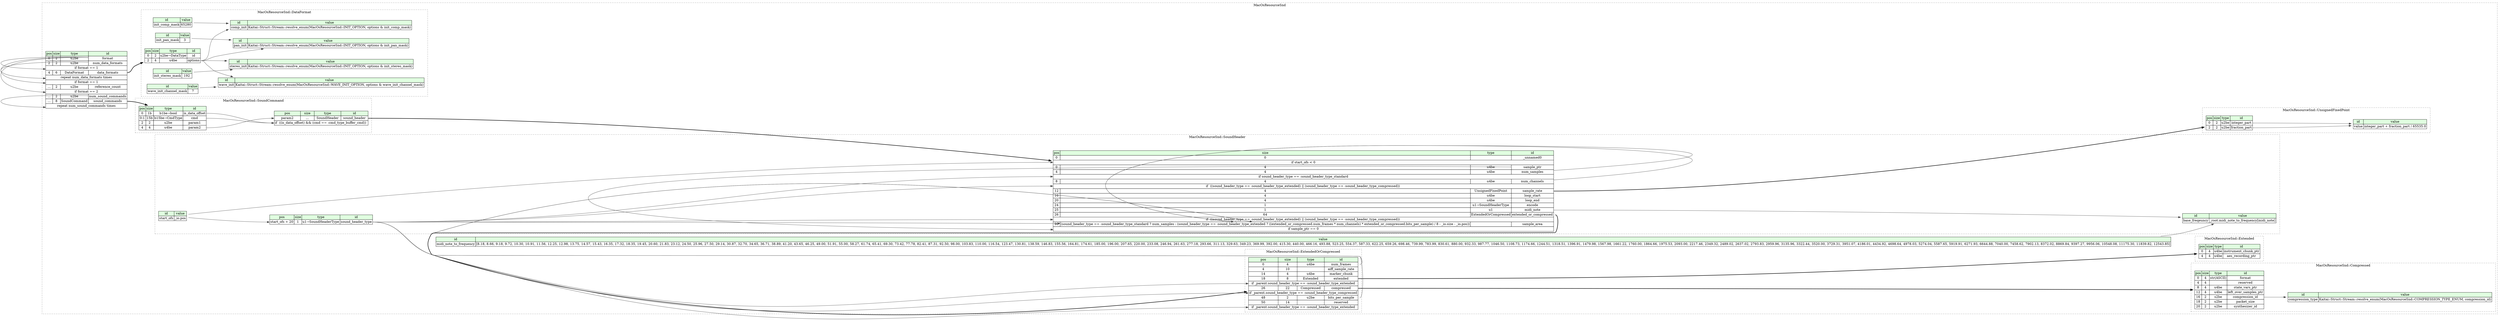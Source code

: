 digraph {
	rankdir=LR;
	node [shape=plaintext];
	subgraph cluster__mac_os_resource_snd {
		label="MacOsResourceSnd";
		graph[style=dotted];

		mac_os_resource_snd__seq [label=<<TABLE BORDER="0" CELLBORDER="1" CELLSPACING="0">
			<TR><TD BGCOLOR="#E0FFE0">pos</TD><TD BGCOLOR="#E0FFE0">size</TD><TD BGCOLOR="#E0FFE0">type</TD><TD BGCOLOR="#E0FFE0">id</TD></TR>
			<TR><TD PORT="format_pos">0</TD><TD PORT="format_size">2</TD><TD>u2be</TD><TD PORT="format_type">format</TD></TR>
			<TR><TD PORT="num_data_formats_pos">2</TD><TD PORT="num_data_formats_size">2</TD><TD>u2be</TD><TD PORT="num_data_formats_type">num_data_formats</TD></TR>
			<TR><TD COLSPAN="4" PORT="num_data_formats__if">if format == 1</TD></TR>
			<TR><TD PORT="data_formats_pos">4</TD><TD PORT="data_formats_size">6</TD><TD>DataFormat</TD><TD PORT="data_formats_type">data_formats</TD></TR>
			<TR><TD COLSPAN="4" PORT="data_formats__repeat">repeat num_data_formats times</TD></TR>
			<TR><TD COLSPAN="4" PORT="data_formats__if">if format == 1</TD></TR>
			<TR><TD PORT="reference_count_pos">...</TD><TD PORT="reference_count_size">2</TD><TD>u2be</TD><TD PORT="reference_count_type">reference_count</TD></TR>
			<TR><TD COLSPAN="4" PORT="reference_count__if">if format == 2</TD></TR>
			<TR><TD PORT="num_sound_commands_pos">...</TD><TD PORT="num_sound_commands_size">2</TD><TD>u2be</TD><TD PORT="num_sound_commands_type">num_sound_commands</TD></TR>
			<TR><TD PORT="sound_commands_pos">...</TD><TD PORT="sound_commands_size">8</TD><TD>SoundCommand</TD><TD PORT="sound_commands_type">sound_commands</TD></TR>
			<TR><TD COLSPAN="4" PORT="sound_commands__repeat">repeat num_sound_commands times</TD></TR>
		</TABLE>>];
		mac_os_resource_snd__inst__midi_note_to_frequency [label=<<TABLE BORDER="0" CELLBORDER="1" CELLSPACING="0">
			<TR><TD BGCOLOR="#E0FFE0">id</TD><TD BGCOLOR="#E0FFE0">value</TD></TR>
			<TR><TD>midi_note_to_frequency</TD><TD>[8.18, 8.66, 9.18, 9.72, 10.30, 10.91, 11.56, 12.25, 12.98, 13.75, 14.57, 15.43, 16.35, 17.32, 18.35, 19.45, 20.60, 21.83, 23.12, 24.50, 25.96, 27.50, 29.14, 30.87, 32.70, 34.65, 36.71, 38.89, 41.20, 43.65, 46.25, 49.00, 51.91, 55.00, 58.27, 61.74, 65.41, 69.30, 73.42, 77.78, 82.41, 87.31, 92.50, 98.00, 103.83, 110.00, 116.54, 123.47, 130.81, 138.59, 146.83, 155.56, 164.81, 174.61, 185.00, 196.00, 207.65, 220.00, 233.08, 246.94, 261.63, 277.18, 293.66, 311.13, 329.63, 349.23, 369.99, 392.00, 415.30, 440.00, 466.16, 493.88, 523.25, 554.37, 587.33, 622.25, 659.26, 698.46, 739.99, 783.99, 830.61, 880.00, 932.33, 987.77, 1046.50, 1108.73, 1174.66, 1244.51, 1318.51, 1396.91, 1479.98, 1567.98, 1661.22, 1760.00, 1864.66, 1975.53, 2093.00, 2217.46, 2349.32, 2489.02, 2637.02, 2793.83, 2959.96, 3135.96, 3322.44, 3520.00, 3729.31, 3951.07, 4186.01, 4434.92, 4698.64, 4978.03, 5274.04, 5587.65, 5919.91, 6271.93, 6644.88, 7040.00, 7458.62, 7902.13, 8372.02, 8869.84, 9397.27, 9956.06, 10548.08, 11175.30, 11839.82, 12543.85]</TD></TR>
		</TABLE>>];
		subgraph cluster__compressed {
			label="MacOsResourceSnd::Compressed";
			graph[style=dotted];

			compressed__seq [label=<<TABLE BORDER="0" CELLBORDER="1" CELLSPACING="0">
				<TR><TD BGCOLOR="#E0FFE0">pos</TD><TD BGCOLOR="#E0FFE0">size</TD><TD BGCOLOR="#E0FFE0">type</TD><TD BGCOLOR="#E0FFE0">id</TD></TR>
				<TR><TD PORT="format_pos">0</TD><TD PORT="format_size">4</TD><TD>str(ASCII)</TD><TD PORT="format_type">format</TD></TR>
				<TR><TD PORT="reserved_pos">4</TD><TD PORT="reserved_size">4</TD><TD></TD><TD PORT="reserved_type">reserved</TD></TR>
				<TR><TD PORT="state_vars_ptr_pos">8</TD><TD PORT="state_vars_ptr_size">4</TD><TD>u4be</TD><TD PORT="state_vars_ptr_type">state_vars_ptr</TD></TR>
				<TR><TD PORT="left_over_samples_ptr_pos">12</TD><TD PORT="left_over_samples_ptr_size">4</TD><TD>u4be</TD><TD PORT="left_over_samples_ptr_type">left_over_samples_ptr</TD></TR>
				<TR><TD PORT="compression_id_pos">16</TD><TD PORT="compression_id_size">2</TD><TD>s2be</TD><TD PORT="compression_id_type">compression_id</TD></TR>
				<TR><TD PORT="packet_size_pos">18</TD><TD PORT="packet_size_size">2</TD><TD>u2be</TD><TD PORT="packet_size_type">packet_size</TD></TR>
				<TR><TD PORT="synthesizer_id_pos">20</TD><TD PORT="synthesizer_id_size">2</TD><TD>u2be</TD><TD PORT="synthesizer_id_type">synthesizer_id</TD></TR>
			</TABLE>>];
			compressed__inst__compression_type [label=<<TABLE BORDER="0" CELLBORDER="1" CELLSPACING="0">
				<TR><TD BGCOLOR="#E0FFE0">id</TD><TD BGCOLOR="#E0FFE0">value</TD></TR>
				<TR><TD>compression_type</TD><TD>Kaitai::Struct::Stream::resolve_enum(MacOsResourceSnd::COMPRESSION_TYPE_ENUM, compression_id)</TD></TR>
			</TABLE>>];
		}
		subgraph cluster__data_format {
			label="MacOsResourceSnd::DataFormat";
			graph[style=dotted];

			data_format__seq [label=<<TABLE BORDER="0" CELLBORDER="1" CELLSPACING="0">
				<TR><TD BGCOLOR="#E0FFE0">pos</TD><TD BGCOLOR="#E0FFE0">size</TD><TD BGCOLOR="#E0FFE0">type</TD><TD BGCOLOR="#E0FFE0">id</TD></TR>
				<TR><TD PORT="id_pos">0</TD><TD PORT="id_size">2</TD><TD>u2be→DataType</TD><TD PORT="id_type">id</TD></TR>
				<TR><TD PORT="options_pos">2</TD><TD PORT="options_size">4</TD><TD>u4be</TD><TD PORT="options_type">options</TD></TR>
			</TABLE>>];
			data_format__inst__comp_init [label=<<TABLE BORDER="0" CELLBORDER="1" CELLSPACING="0">
				<TR><TD BGCOLOR="#E0FFE0">id</TD><TD BGCOLOR="#E0FFE0">value</TD></TR>
				<TR><TD>comp_init</TD><TD>Kaitai::Struct::Stream::resolve_enum(MacOsResourceSnd::INIT_OPTION, options &amp; init_comp_mask)</TD></TR>
			</TABLE>>];
			data_format__inst__init_comp_mask [label=<<TABLE BORDER="0" CELLBORDER="1" CELLSPACING="0">
				<TR><TD BGCOLOR="#E0FFE0">id</TD><TD BGCOLOR="#E0FFE0">value</TD></TR>
				<TR><TD>init_comp_mask</TD><TD>65280</TD></TR>
			</TABLE>>];
			data_format__inst__init_pan_mask [label=<<TABLE BORDER="0" CELLBORDER="1" CELLSPACING="0">
				<TR><TD BGCOLOR="#E0FFE0">id</TD><TD BGCOLOR="#E0FFE0">value</TD></TR>
				<TR><TD>init_pan_mask</TD><TD>3</TD></TR>
			</TABLE>>];
			data_format__inst__init_stereo_mask [label=<<TABLE BORDER="0" CELLBORDER="1" CELLSPACING="0">
				<TR><TD BGCOLOR="#E0FFE0">id</TD><TD BGCOLOR="#E0FFE0">value</TD></TR>
				<TR><TD>init_stereo_mask</TD><TD>192</TD></TR>
			</TABLE>>];
			data_format__inst__pan_init [label=<<TABLE BORDER="0" CELLBORDER="1" CELLSPACING="0">
				<TR><TD BGCOLOR="#E0FFE0">id</TD><TD BGCOLOR="#E0FFE0">value</TD></TR>
				<TR><TD>pan_init</TD><TD>Kaitai::Struct::Stream::resolve_enum(MacOsResourceSnd::INIT_OPTION, options &amp; init_pan_mask)</TD></TR>
			</TABLE>>];
			data_format__inst__stereo_init [label=<<TABLE BORDER="0" CELLBORDER="1" CELLSPACING="0">
				<TR><TD BGCOLOR="#E0FFE0">id</TD><TD BGCOLOR="#E0FFE0">value</TD></TR>
				<TR><TD>stereo_init</TD><TD>Kaitai::Struct::Stream::resolve_enum(MacOsResourceSnd::INIT_OPTION, options &amp; init_stereo_mask)</TD></TR>
			</TABLE>>];
			data_format__inst__wave_init [label=<<TABLE BORDER="0" CELLBORDER="1" CELLSPACING="0">
				<TR><TD BGCOLOR="#E0FFE0">id</TD><TD BGCOLOR="#E0FFE0">value</TD></TR>
				<TR><TD>wave_init</TD><TD>Kaitai::Struct::Stream::resolve_enum(MacOsResourceSnd::WAVE_INIT_OPTION, options &amp; wave_init_channel_mask)</TD></TR>
			</TABLE>>];
			data_format__inst__wave_init_channel_mask [label=<<TABLE BORDER="0" CELLBORDER="1" CELLSPACING="0">
				<TR><TD BGCOLOR="#E0FFE0">id</TD><TD BGCOLOR="#E0FFE0">value</TD></TR>
				<TR><TD>wave_init_channel_mask</TD><TD>7</TD></TR>
			</TABLE>>];
		}
		subgraph cluster__extended {
			label="MacOsResourceSnd::Extended";
			graph[style=dotted];

			extended__seq [label=<<TABLE BORDER="0" CELLBORDER="1" CELLSPACING="0">
				<TR><TD BGCOLOR="#E0FFE0">pos</TD><TD BGCOLOR="#E0FFE0">size</TD><TD BGCOLOR="#E0FFE0">type</TD><TD BGCOLOR="#E0FFE0">id</TD></TR>
				<TR><TD PORT="instrument_chunk_ptr_pos">0</TD><TD PORT="instrument_chunk_ptr_size">4</TD><TD>u4be</TD><TD PORT="instrument_chunk_ptr_type">instrument_chunk_ptr</TD></TR>
				<TR><TD PORT="aes_recording_ptr_pos">4</TD><TD PORT="aes_recording_ptr_size">4</TD><TD>u4be</TD><TD PORT="aes_recording_ptr_type">aes_recording_ptr</TD></TR>
			</TABLE>>];
		}
		subgraph cluster__extended_or_compressed {
			label="MacOsResourceSnd::ExtendedOrCompressed";
			graph[style=dotted];

			extended_or_compressed__seq [label=<<TABLE BORDER="0" CELLBORDER="1" CELLSPACING="0">
				<TR><TD BGCOLOR="#E0FFE0">pos</TD><TD BGCOLOR="#E0FFE0">size</TD><TD BGCOLOR="#E0FFE0">type</TD><TD BGCOLOR="#E0FFE0">id</TD></TR>
				<TR><TD PORT="num_frames_pos">0</TD><TD PORT="num_frames_size">4</TD><TD>u4be</TD><TD PORT="num_frames_type">num_frames</TD></TR>
				<TR><TD PORT="aiff_sample_rate_pos">4</TD><TD PORT="aiff_sample_rate_size">10</TD><TD></TD><TD PORT="aiff_sample_rate_type">aiff_sample_rate</TD></TR>
				<TR><TD PORT="marker_chunk_pos">14</TD><TD PORT="marker_chunk_size">4</TD><TD>u4be</TD><TD PORT="marker_chunk_type">marker_chunk</TD></TR>
				<TR><TD PORT="extended_pos">18</TD><TD PORT="extended_size">8</TD><TD>Extended</TD><TD PORT="extended_type">extended</TD></TR>
				<TR><TD COLSPAN="4" PORT="extended__if">if _parent.sound_header_type == :sound_header_type_extended</TD></TR>
				<TR><TD PORT="compressed_pos">26</TD><TD PORT="compressed_size">22</TD><TD>Compressed</TD><TD PORT="compressed_type">compressed</TD></TR>
				<TR><TD COLSPAN="4" PORT="compressed__if">if _parent.sound_header_type == :sound_header_type_compressed</TD></TR>
				<TR><TD PORT="bits_per_sample_pos">48</TD><TD PORT="bits_per_sample_size">2</TD><TD>u2be</TD><TD PORT="bits_per_sample_type">bits_per_sample</TD></TR>
				<TR><TD PORT="reserved_pos">50</TD><TD PORT="reserved_size">14</TD><TD></TD><TD PORT="reserved_type">reserved</TD></TR>
				<TR><TD COLSPAN="4" PORT="reserved__if">if _parent.sound_header_type == :sound_header_type_extended</TD></TR>
			</TABLE>>];
		}
		subgraph cluster__sound_command {
			label="MacOsResourceSnd::SoundCommand";
			graph[style=dotted];

			sound_command__seq [label=<<TABLE BORDER="0" CELLBORDER="1" CELLSPACING="0">
				<TR><TD BGCOLOR="#E0FFE0">pos</TD><TD BGCOLOR="#E0FFE0">size</TD><TD BGCOLOR="#E0FFE0">type</TD><TD BGCOLOR="#E0FFE0">id</TD></TR>
				<TR><TD PORT="is_data_offset_pos">0</TD><TD PORT="is_data_offset_size">1b</TD><TD>b1be→bool</TD><TD PORT="is_data_offset_type">is_data_offset</TD></TR>
				<TR><TD PORT="cmd_pos">0:1</TD><TD PORT="cmd_size">15b</TD><TD>b15be→CmdType</TD><TD PORT="cmd_type">cmd</TD></TR>
				<TR><TD PORT="param1_pos">2</TD><TD PORT="param1_size">2</TD><TD>u2be</TD><TD PORT="param1_type">param1</TD></TR>
				<TR><TD PORT="param2_pos">4</TD><TD PORT="param2_size">4</TD><TD>u4be</TD><TD PORT="param2_type">param2</TD></TR>
			</TABLE>>];
			sound_command__inst__sound_header [label=<<TABLE BORDER="0" CELLBORDER="1" CELLSPACING="0">
				<TR><TD BGCOLOR="#E0FFE0">pos</TD><TD BGCOLOR="#E0FFE0">size</TD><TD BGCOLOR="#E0FFE0">type</TD><TD BGCOLOR="#E0FFE0">id</TD></TR>
				<TR><TD PORT="sound_header_pos">param2</TD><TD PORT="sound_header_size">...</TD><TD>SoundHeader</TD><TD PORT="sound_header_type">sound_header</TD></TR>
				<TR><TD COLSPAN="4" PORT="sound_header__if">if  ((is_data_offset) &amp;&amp; (cmd == :cmd_type_buffer_cmd)) </TD></TR>
			</TABLE>>];
		}
		subgraph cluster__sound_header {
			label="MacOsResourceSnd::SoundHeader";
			graph[style=dotted];

			sound_header__seq [label=<<TABLE BORDER="0" CELLBORDER="1" CELLSPACING="0">
				<TR><TD BGCOLOR="#E0FFE0">pos</TD><TD BGCOLOR="#E0FFE0">size</TD><TD BGCOLOR="#E0FFE0">type</TD><TD BGCOLOR="#E0FFE0">id</TD></TR>
				<TR><TD PORT="_unnamed0_pos">0</TD><TD PORT="_unnamed0_size">0</TD><TD></TD><TD PORT="_unnamed0_type">_unnamed0</TD></TR>
				<TR><TD COLSPAN="4" PORT="_unnamed0__if">if start_ofs &lt; 0</TD></TR>
				<TR><TD PORT="sample_ptr_pos">0</TD><TD PORT="sample_ptr_size">4</TD><TD>u4be</TD><TD PORT="sample_ptr_type">sample_ptr</TD></TR>
				<TR><TD PORT="num_samples_pos">4</TD><TD PORT="num_samples_size">4</TD><TD>u4be</TD><TD PORT="num_samples_type">num_samples</TD></TR>
				<TR><TD COLSPAN="4" PORT="num_samples__if">if sound_header_type == :sound_header_type_standard</TD></TR>
				<TR><TD PORT="num_channels_pos">8</TD><TD PORT="num_channels_size">4</TD><TD>u4be</TD><TD PORT="num_channels_type">num_channels</TD></TR>
				<TR><TD COLSPAN="4" PORT="num_channels__if">if  ((sound_header_type == :sound_header_type_extended) || (sound_header_type == :sound_header_type_compressed)) </TD></TR>
				<TR><TD PORT="sample_rate_pos">12</TD><TD PORT="sample_rate_size">4</TD><TD>UnsignedFixedPoint</TD><TD PORT="sample_rate_type">sample_rate</TD></TR>
				<TR><TD PORT="loop_start_pos">16</TD><TD PORT="loop_start_size">4</TD><TD>u4be</TD><TD PORT="loop_start_type">loop_start</TD></TR>
				<TR><TD PORT="loop_end_pos">20</TD><TD PORT="loop_end_size">4</TD><TD>u4be</TD><TD PORT="loop_end_type">loop_end</TD></TR>
				<TR><TD PORT="encode_pos">24</TD><TD PORT="encode_size">1</TD><TD>u1→SoundHeaderType</TD><TD PORT="encode_type">encode</TD></TR>
				<TR><TD PORT="midi_note_pos">25</TD><TD PORT="midi_note_size">1</TD><TD>u1</TD><TD PORT="midi_note_type">midi_note</TD></TR>
				<TR><TD PORT="extended_or_compressed_pos">26</TD><TD PORT="extended_or_compressed_size">64</TD><TD>ExtendedOrCompressed</TD><TD PORT="extended_or_compressed_type">extended_or_compressed</TD></TR>
				<TR><TD COLSPAN="4" PORT="extended_or_compressed__if">if  ((sound_header_type == :sound_header_type_extended) || (sound_header_type == :sound_header_type_compressed)) </TD></TR>
				<TR><TD PORT="sample_area_pos">90</TD><TD PORT="sample_area_size">(sound_header_type == :sound_header_type_standard ? num_samples : (sound_header_type == :sound_header_type_extended ? ((extended_or_compressed.num_frames * num_channels) * extended_or_compressed.bits_per_sample) / 8 : _io.size - _io.pos))</TD><TD></TD><TD PORT="sample_area_type">sample_area</TD></TR>
				<TR><TD COLSPAN="4" PORT="sample_area__if">if sample_ptr == 0</TD></TR>
			</TABLE>>];
			sound_header__inst__base_freqeuncy [label=<<TABLE BORDER="0" CELLBORDER="1" CELLSPACING="0">
				<TR><TD BGCOLOR="#E0FFE0">id</TD><TD BGCOLOR="#E0FFE0">value</TD></TR>
				<TR><TD>base_freqeuncy</TD><TD>_root.midi_note_to_frequency[midi_note]</TD></TR>
			</TABLE>>];
			sound_header__inst__sound_header_type [label=<<TABLE BORDER="0" CELLBORDER="1" CELLSPACING="0">
				<TR><TD BGCOLOR="#E0FFE0">pos</TD><TD BGCOLOR="#E0FFE0">size</TD><TD BGCOLOR="#E0FFE0">type</TD><TD BGCOLOR="#E0FFE0">id</TD></TR>
				<TR><TD PORT="sound_header_type_pos">start_ofs + 20</TD><TD PORT="sound_header_type_size">1</TD><TD>u1→SoundHeaderType</TD><TD PORT="sound_header_type_type">sound_header_type</TD></TR>
			</TABLE>>];
			sound_header__inst__start_ofs [label=<<TABLE BORDER="0" CELLBORDER="1" CELLSPACING="0">
				<TR><TD BGCOLOR="#E0FFE0">id</TD><TD BGCOLOR="#E0FFE0">value</TD></TR>
				<TR><TD>start_ofs</TD><TD>_io.pos</TD></TR>
			</TABLE>>];
		}
		subgraph cluster__unsigned_fixed_point {
			label="MacOsResourceSnd::UnsignedFixedPoint";
			graph[style=dotted];

			unsigned_fixed_point__seq [label=<<TABLE BORDER="0" CELLBORDER="1" CELLSPACING="0">
				<TR><TD BGCOLOR="#E0FFE0">pos</TD><TD BGCOLOR="#E0FFE0">size</TD><TD BGCOLOR="#E0FFE0">type</TD><TD BGCOLOR="#E0FFE0">id</TD></TR>
				<TR><TD PORT="integer_part_pos">0</TD><TD PORT="integer_part_size">2</TD><TD>u2be</TD><TD PORT="integer_part_type">integer_part</TD></TR>
				<TR><TD PORT="fraction_part_pos">2</TD><TD PORT="fraction_part_size">2</TD><TD>u2be</TD><TD PORT="fraction_part_type">fraction_part</TD></TR>
			</TABLE>>];
			unsigned_fixed_point__inst__value [label=<<TABLE BORDER="0" CELLBORDER="1" CELLSPACING="0">
				<TR><TD BGCOLOR="#E0FFE0">id</TD><TD BGCOLOR="#E0FFE0">value</TD></TR>
				<TR><TD>value</TD><TD>integer_part + fraction_part / 65535.0</TD></TR>
			</TABLE>>];
		}
	}
	mac_os_resource_snd__seq:format_type -> mac_os_resource_snd__seq:num_data_formats__if [color="#404040"];
	mac_os_resource_snd__seq:data_formats_type -> data_format__seq [style=bold];
	mac_os_resource_snd__seq:num_data_formats_type -> mac_os_resource_snd__seq:data_formats__repeat [color="#404040"];
	mac_os_resource_snd__seq:format_type -> mac_os_resource_snd__seq:data_formats__if [color="#404040"];
	mac_os_resource_snd__seq:format_type -> mac_os_resource_snd__seq:reference_count__if [color="#404040"];
	mac_os_resource_snd__seq:sound_commands_type -> sound_command__seq [style=bold];
	mac_os_resource_snd__seq:num_sound_commands_type -> mac_os_resource_snd__seq:sound_commands__repeat [color="#404040"];
	compressed__seq:compression_id_type -> compressed__inst__compression_type [color="#404040"];
	data_format__seq:options_type -> data_format__inst__comp_init [color="#404040"];
	data_format__inst__init_comp_mask:init_comp_mask_type -> data_format__inst__comp_init [color="#404040"];
	data_format__seq:options_type -> data_format__inst__pan_init [color="#404040"];
	data_format__inst__init_pan_mask:init_pan_mask_type -> data_format__inst__pan_init [color="#404040"];
	data_format__seq:options_type -> data_format__inst__stereo_init [color="#404040"];
	data_format__inst__init_stereo_mask:init_stereo_mask_type -> data_format__inst__stereo_init [color="#404040"];
	data_format__seq:options_type -> data_format__inst__wave_init [color="#404040"];
	data_format__inst__wave_init_channel_mask:wave_init_channel_mask_type -> data_format__inst__wave_init [color="#404040"];
	extended_or_compressed__seq:extended_type -> extended__seq [style=bold];
	sound_header__inst__sound_header_type:sound_header_type_type -> extended_or_compressed__seq:extended__if [color="#404040"];
	extended_or_compressed__seq:compressed_type -> compressed__seq [style=bold];
	sound_header__inst__sound_header_type:sound_header_type_type -> extended_or_compressed__seq:compressed__if [color="#404040"];
	sound_header__inst__sound_header_type:sound_header_type_type -> extended_or_compressed__seq:reserved__if [color="#404040"];
	sound_command__seq:param2_type -> sound_command__inst__sound_header:sound_header_pos [color="#404040"];
	sound_command__inst__sound_header:sound_header_type -> sound_header__seq [style=bold];
	sound_command__seq:is_data_offset_type -> sound_command__inst__sound_header:sound_header__if [color="#404040"];
	sound_command__seq:cmd_type -> sound_command__inst__sound_header:sound_header__if [color="#404040"];
	sound_header__inst__start_ofs:start_ofs_type -> sound_header__seq:_unnamed0__if [color="#404040"];
	sound_header__inst__sound_header_type:sound_header_type_type -> sound_header__seq:num_samples__if [color="#404040"];
	sound_header__inst__sound_header_type:sound_header_type_type -> sound_header__seq:num_channels__if [color="#404040"];
	sound_header__seq:sample_rate_type -> unsigned_fixed_point__seq [style=bold];
	sound_header__seq:extended_or_compressed_type -> extended_or_compressed__seq [style=bold];
	sound_header__inst__sound_header_type:sound_header_type_type -> sound_header__seq:extended_or_compressed__if [color="#404040"];
	sound_header__inst__sound_header_type:sound_header_type_type -> sound_header__seq:sample_area_size [color="#404040"];
	sound_header__seq:num_samples_type -> sound_header__seq:sample_area_size [color="#404040"];
	extended_or_compressed__seq:num_frames_type -> sound_header__seq:sample_area_size [color="#404040"];
	sound_header__seq:num_channels_type -> sound_header__seq:sample_area_size [color="#404040"];
	extended_or_compressed__seq:bits_per_sample_type -> sound_header__seq:sample_area_size [color="#404040"];
	sound_header__seq:sample_ptr_type -> sound_header__seq:sample_area__if [color="#404040"];
	mac_os_resource_snd__inst__midi_note_to_frequency:midi_note_to_frequency_type -> sound_header__inst__base_freqeuncy [color="#404040"];
	sound_header__seq:midi_note_type -> sound_header__inst__base_freqeuncy [color="#404040"];
	sound_header__inst__start_ofs:start_ofs_type -> sound_header__inst__sound_header_type:sound_header_type_pos [color="#404040"];
	unsigned_fixed_point__seq:integer_part_type -> unsigned_fixed_point__inst__value [color="#404040"];
	unsigned_fixed_point__seq:fraction_part_type -> unsigned_fixed_point__inst__value [color="#404040"];
}
